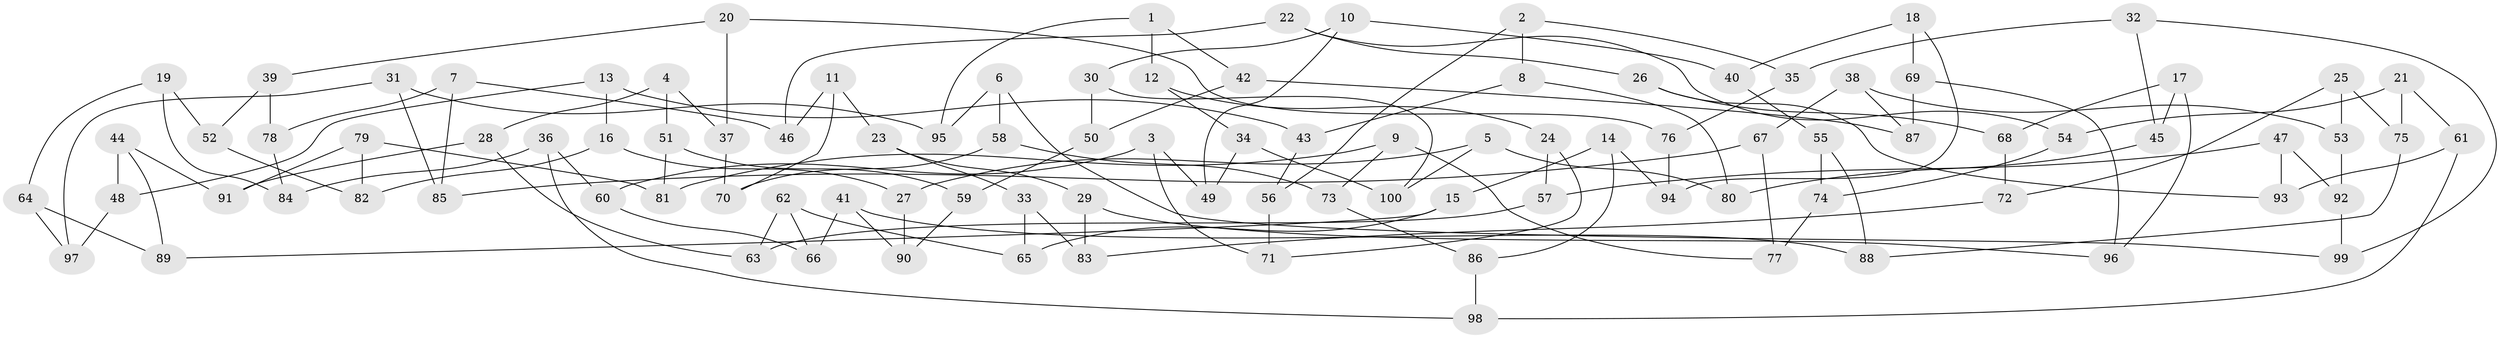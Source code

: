 // Generated by graph-tools (version 1.1) at 2025/39/02/21/25 10:39:00]
// undirected, 100 vertices, 150 edges
graph export_dot {
graph [start="1"]
  node [color=gray90,style=filled];
  1;
  2;
  3;
  4;
  5;
  6;
  7;
  8;
  9;
  10;
  11;
  12;
  13;
  14;
  15;
  16;
  17;
  18;
  19;
  20;
  21;
  22;
  23;
  24;
  25;
  26;
  27;
  28;
  29;
  30;
  31;
  32;
  33;
  34;
  35;
  36;
  37;
  38;
  39;
  40;
  41;
  42;
  43;
  44;
  45;
  46;
  47;
  48;
  49;
  50;
  51;
  52;
  53;
  54;
  55;
  56;
  57;
  58;
  59;
  60;
  61;
  62;
  63;
  64;
  65;
  66;
  67;
  68;
  69;
  70;
  71;
  72;
  73;
  74;
  75;
  76;
  77;
  78;
  79;
  80;
  81;
  82;
  83;
  84;
  85;
  86;
  87;
  88;
  89;
  90;
  91;
  92;
  93;
  94;
  95;
  96;
  97;
  98;
  99;
  100;
  1 -- 95;
  1 -- 42;
  1 -- 12;
  2 -- 8;
  2 -- 56;
  2 -- 35;
  3 -- 60;
  3 -- 71;
  3 -- 49;
  4 -- 51;
  4 -- 28;
  4 -- 37;
  5 -- 27;
  5 -- 100;
  5 -- 80;
  6 -- 95;
  6 -- 99;
  6 -- 58;
  7 -- 85;
  7 -- 78;
  7 -- 46;
  8 -- 80;
  8 -- 43;
  9 -- 73;
  9 -- 81;
  9 -- 77;
  10 -- 49;
  10 -- 40;
  10 -- 30;
  11 -- 23;
  11 -- 46;
  11 -- 70;
  12 -- 34;
  12 -- 24;
  13 -- 16;
  13 -- 48;
  13 -- 43;
  14 -- 94;
  14 -- 15;
  14 -- 86;
  15 -- 65;
  15 -- 89;
  16 -- 27;
  16 -- 82;
  17 -- 68;
  17 -- 96;
  17 -- 45;
  18 -- 94;
  18 -- 69;
  18 -- 40;
  19 -- 52;
  19 -- 84;
  19 -- 64;
  20 -- 37;
  20 -- 39;
  20 -- 76;
  21 -- 61;
  21 -- 54;
  21 -- 75;
  22 -- 54;
  22 -- 46;
  22 -- 26;
  23 -- 33;
  23 -- 29;
  24 -- 71;
  24 -- 57;
  25 -- 53;
  25 -- 72;
  25 -- 75;
  26 -- 93;
  26 -- 68;
  27 -- 90;
  28 -- 91;
  28 -- 63;
  29 -- 83;
  29 -- 96;
  30 -- 50;
  30 -- 100;
  31 -- 95;
  31 -- 85;
  31 -- 97;
  32 -- 99;
  32 -- 35;
  32 -- 45;
  33 -- 83;
  33 -- 65;
  34 -- 49;
  34 -- 100;
  35 -- 76;
  36 -- 98;
  36 -- 60;
  36 -- 84;
  37 -- 70;
  38 -- 67;
  38 -- 53;
  38 -- 87;
  39 -- 78;
  39 -- 52;
  40 -- 55;
  41 -- 88;
  41 -- 66;
  41 -- 90;
  42 -- 87;
  42 -- 50;
  43 -- 56;
  44 -- 89;
  44 -- 91;
  44 -- 48;
  45 -- 80;
  47 -- 92;
  47 -- 57;
  47 -- 93;
  48 -- 97;
  50 -- 59;
  51 -- 59;
  51 -- 81;
  52 -- 82;
  53 -- 92;
  54 -- 74;
  55 -- 88;
  55 -- 74;
  56 -- 71;
  57 -- 63;
  58 -- 73;
  58 -- 70;
  59 -- 90;
  60 -- 66;
  61 -- 93;
  61 -- 98;
  62 -- 65;
  62 -- 63;
  62 -- 66;
  64 -- 89;
  64 -- 97;
  67 -- 85;
  67 -- 77;
  68 -- 72;
  69 -- 96;
  69 -- 87;
  72 -- 83;
  73 -- 86;
  74 -- 77;
  75 -- 88;
  76 -- 94;
  78 -- 84;
  79 -- 82;
  79 -- 81;
  79 -- 91;
  86 -- 98;
  92 -- 99;
}
